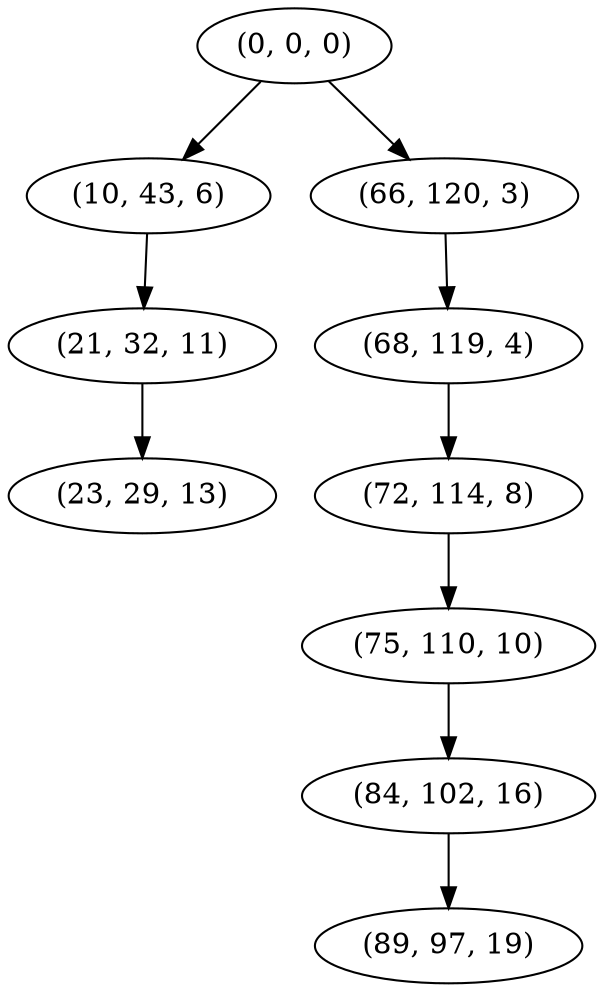 digraph tree {
    "(0, 0, 0)";
    "(10, 43, 6)";
    "(21, 32, 11)";
    "(23, 29, 13)";
    "(66, 120, 3)";
    "(68, 119, 4)";
    "(72, 114, 8)";
    "(75, 110, 10)";
    "(84, 102, 16)";
    "(89, 97, 19)";
    "(0, 0, 0)" -> "(10, 43, 6)";
    "(0, 0, 0)" -> "(66, 120, 3)";
    "(10, 43, 6)" -> "(21, 32, 11)";
    "(21, 32, 11)" -> "(23, 29, 13)";
    "(66, 120, 3)" -> "(68, 119, 4)";
    "(68, 119, 4)" -> "(72, 114, 8)";
    "(72, 114, 8)" -> "(75, 110, 10)";
    "(75, 110, 10)" -> "(84, 102, 16)";
    "(84, 102, 16)" -> "(89, 97, 19)";
}
